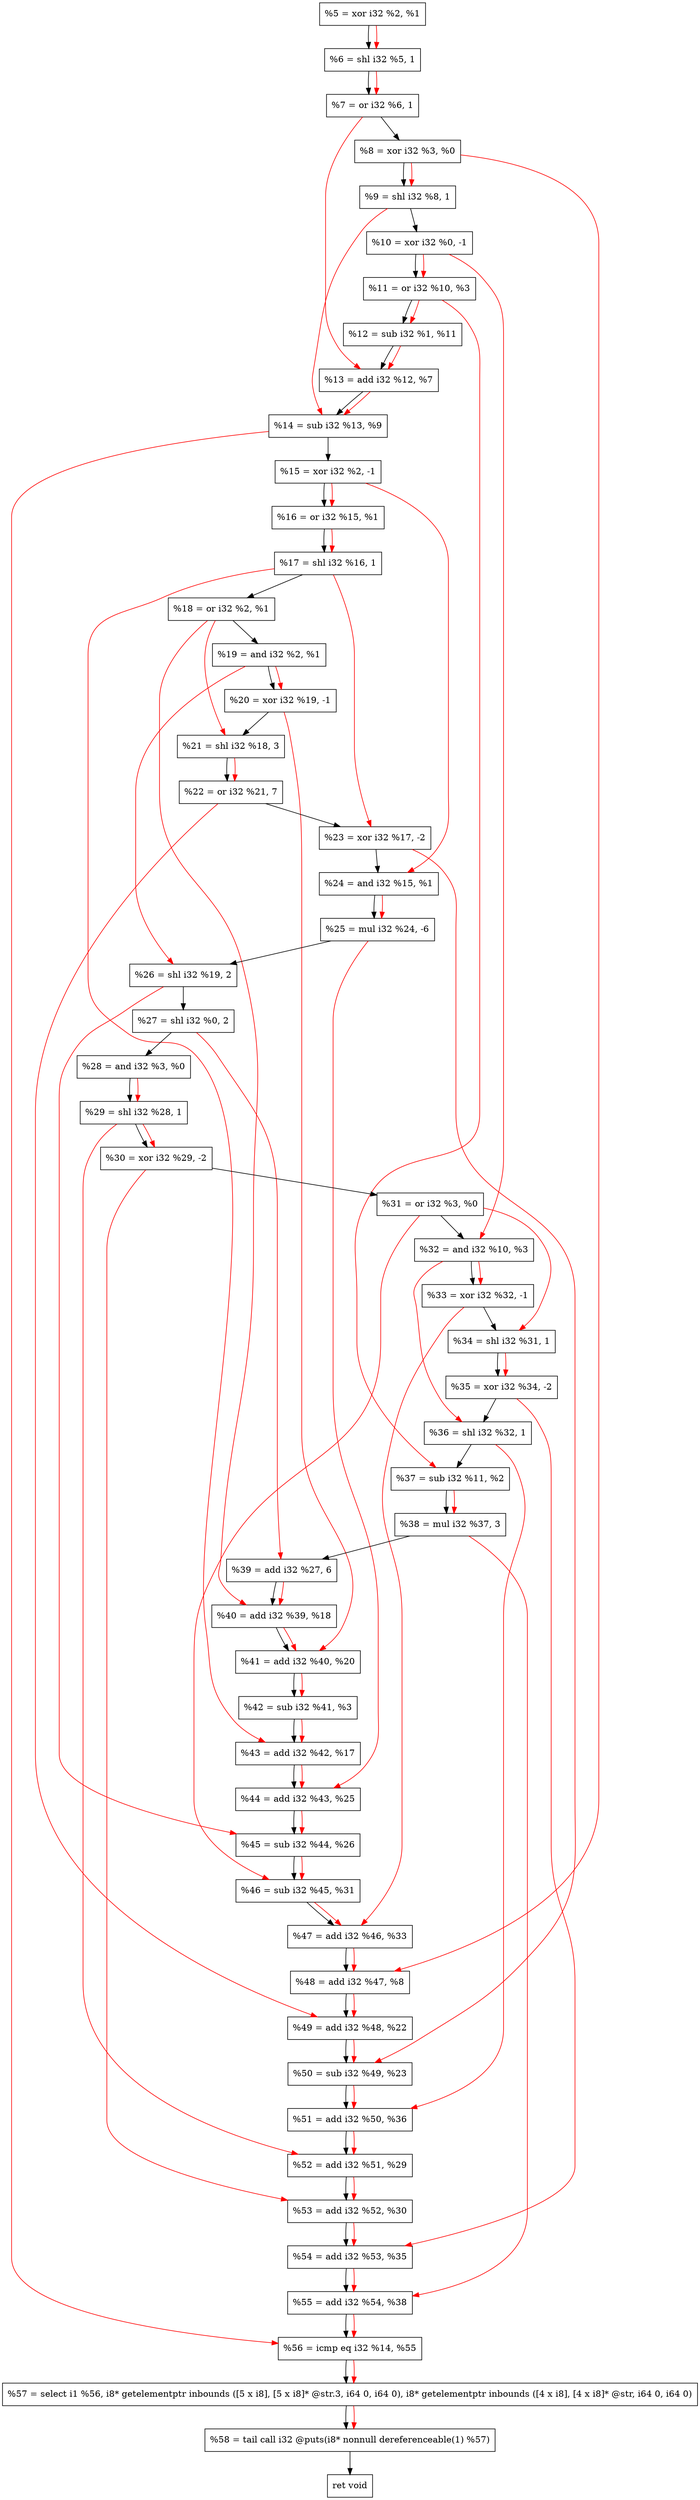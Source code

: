 digraph "DFG for'crackme' function" {
	Node0x13877b0[shape=record, label="  %5 = xor i32 %2, %1"];
	Node0x1387e30[shape=record, label="  %6 = shl i32 %5, 1"];
	Node0x1387ea0[shape=record, label="  %7 = or i32 %6, 1"];
	Node0x1387f10[shape=record, label="  %8 = xor i32 %3, %0"];
	Node0x1387f80[shape=record, label="  %9 = shl i32 %8, 1"];
	Node0x1388020[shape=record, label="  %10 = xor i32 %0, -1"];
	Node0x1388090[shape=record, label="  %11 = or i32 %10, %3"];
	Node0x1388100[shape=record, label="  %12 = sub i32 %1, %11"];
	Node0x1388170[shape=record, label="  %13 = add i32 %12, %7"];
	Node0x13881e0[shape=record, label="  %14 = sub i32 %13, %9"];
	Node0x1388250[shape=record, label="  %15 = xor i32 %2, -1"];
	Node0x13882c0[shape=record, label="  %16 = or i32 %15, %1"];
	Node0x1388330[shape=record, label="  %17 = shl i32 %16, 1"];
	Node0x13883a0[shape=record, label="  %18 = or i32 %2, %1"];
	Node0x1388410[shape=record, label="  %19 = and i32 %2, %1"];
	Node0x1388480[shape=record, label="  %20 = xor i32 %19, -1"];
	Node0x1388520[shape=record, label="  %21 = shl i32 %18, 3"];
	Node0x13885c0[shape=record, label="  %22 = or i32 %21, 7"];
	Node0x1388660[shape=record, label="  %23 = xor i32 %17, -2"];
	Node0x13886d0[shape=record, label="  %24 = and i32 %15, %1"];
	Node0x1388770[shape=record, label="  %25 = mul i32 %24, -6"];
	Node0x1388810[shape=record, label="  %26 = shl i32 %19, 2"];
	Node0x1388880[shape=record, label="  %27 = shl i32 %0, 2"];
	Node0x13888f0[shape=record, label="  %28 = and i32 %3, %0"];
	Node0x1388960[shape=record, label="  %29 = shl i32 %28, 1"];
	Node0x13889d0[shape=record, label="  %30 = xor i32 %29, -2"];
	Node0x1388a40[shape=record, label="  %31 = or i32 %3, %0"];
	Node0x1388ab0[shape=record, label="  %32 = and i32 %10, %3"];
	Node0x1388d30[shape=record, label="  %33 = xor i32 %32, -1"];
	Node0x1388da0[shape=record, label="  %34 = shl i32 %31, 1"];
	Node0x1388e10[shape=record, label="  %35 = xor i32 %34, -2"];
	Node0x1388e80[shape=record, label="  %36 = shl i32 %32, 1"];
	Node0x1388ef0[shape=record, label="  %37 = sub i32 %11, %2"];
	Node0x1388f60[shape=record, label="  %38 = mul i32 %37, 3"];
	Node0x1389000[shape=record, label="  %39 = add i32 %27, 6"];
	Node0x1389070[shape=record, label="  %40 = add i32 %39, %18"];
	Node0x13890e0[shape=record, label="  %41 = add i32 %40, %20"];
	Node0x1389150[shape=record, label="  %42 = sub i32 %41, %3"];
	Node0x13891c0[shape=record, label="  %43 = add i32 %42, %17"];
	Node0x1389230[shape=record, label="  %44 = add i32 %43, %25"];
	Node0x13892a0[shape=record, label="  %45 = sub i32 %44, %26"];
	Node0x1389310[shape=record, label="  %46 = sub i32 %45, %31"];
	Node0x1389380[shape=record, label="  %47 = add i32 %46, %33"];
	Node0x13893f0[shape=record, label="  %48 = add i32 %47, %8"];
	Node0x1389460[shape=record, label="  %49 = add i32 %48, %22"];
	Node0x13894d0[shape=record, label="  %50 = sub i32 %49, %23"];
	Node0x1389540[shape=record, label="  %51 = add i32 %50, %36"];
	Node0x13895b0[shape=record, label="  %52 = add i32 %51, %29"];
	Node0x1389620[shape=record, label="  %53 = add i32 %52, %30"];
	Node0x1389690[shape=record, label="  %54 = add i32 %53, %35"];
	Node0x1389700[shape=record, label="  %55 = add i32 %54, %38"];
	Node0x1389770[shape=record, label="  %56 = icmp eq i32 %14, %55"];
	Node0x1328268[shape=record, label="  %57 = select i1 %56, i8* getelementptr inbounds ([5 x i8], [5 x i8]* @str.3, i64 0, i64 0), i8* getelementptr inbounds ([4 x i8], [4 x i8]* @str, i64 0, i64 0)"];
	Node0x1389c10[shape=record, label="  %58 = tail call i32 @puts(i8* nonnull dereferenceable(1) %57)"];
	Node0x1389c60[shape=record, label="  ret void"];
	Node0x13877b0 -> Node0x1387e30;
	Node0x1387e30 -> Node0x1387ea0;
	Node0x1387ea0 -> Node0x1387f10;
	Node0x1387f10 -> Node0x1387f80;
	Node0x1387f80 -> Node0x1388020;
	Node0x1388020 -> Node0x1388090;
	Node0x1388090 -> Node0x1388100;
	Node0x1388100 -> Node0x1388170;
	Node0x1388170 -> Node0x13881e0;
	Node0x13881e0 -> Node0x1388250;
	Node0x1388250 -> Node0x13882c0;
	Node0x13882c0 -> Node0x1388330;
	Node0x1388330 -> Node0x13883a0;
	Node0x13883a0 -> Node0x1388410;
	Node0x1388410 -> Node0x1388480;
	Node0x1388480 -> Node0x1388520;
	Node0x1388520 -> Node0x13885c0;
	Node0x13885c0 -> Node0x1388660;
	Node0x1388660 -> Node0x13886d0;
	Node0x13886d0 -> Node0x1388770;
	Node0x1388770 -> Node0x1388810;
	Node0x1388810 -> Node0x1388880;
	Node0x1388880 -> Node0x13888f0;
	Node0x13888f0 -> Node0x1388960;
	Node0x1388960 -> Node0x13889d0;
	Node0x13889d0 -> Node0x1388a40;
	Node0x1388a40 -> Node0x1388ab0;
	Node0x1388ab0 -> Node0x1388d30;
	Node0x1388d30 -> Node0x1388da0;
	Node0x1388da0 -> Node0x1388e10;
	Node0x1388e10 -> Node0x1388e80;
	Node0x1388e80 -> Node0x1388ef0;
	Node0x1388ef0 -> Node0x1388f60;
	Node0x1388f60 -> Node0x1389000;
	Node0x1389000 -> Node0x1389070;
	Node0x1389070 -> Node0x13890e0;
	Node0x13890e0 -> Node0x1389150;
	Node0x1389150 -> Node0x13891c0;
	Node0x13891c0 -> Node0x1389230;
	Node0x1389230 -> Node0x13892a0;
	Node0x13892a0 -> Node0x1389310;
	Node0x1389310 -> Node0x1389380;
	Node0x1389380 -> Node0x13893f0;
	Node0x13893f0 -> Node0x1389460;
	Node0x1389460 -> Node0x13894d0;
	Node0x13894d0 -> Node0x1389540;
	Node0x1389540 -> Node0x13895b0;
	Node0x13895b0 -> Node0x1389620;
	Node0x1389620 -> Node0x1389690;
	Node0x1389690 -> Node0x1389700;
	Node0x1389700 -> Node0x1389770;
	Node0x1389770 -> Node0x1328268;
	Node0x1328268 -> Node0x1389c10;
	Node0x1389c10 -> Node0x1389c60;
edge [color=red]
	Node0x13877b0 -> Node0x1387e30;
	Node0x1387e30 -> Node0x1387ea0;
	Node0x1387f10 -> Node0x1387f80;
	Node0x1388020 -> Node0x1388090;
	Node0x1388090 -> Node0x1388100;
	Node0x1388100 -> Node0x1388170;
	Node0x1387ea0 -> Node0x1388170;
	Node0x1388170 -> Node0x13881e0;
	Node0x1387f80 -> Node0x13881e0;
	Node0x1388250 -> Node0x13882c0;
	Node0x13882c0 -> Node0x1388330;
	Node0x1388410 -> Node0x1388480;
	Node0x13883a0 -> Node0x1388520;
	Node0x1388520 -> Node0x13885c0;
	Node0x1388330 -> Node0x1388660;
	Node0x1388250 -> Node0x13886d0;
	Node0x13886d0 -> Node0x1388770;
	Node0x1388410 -> Node0x1388810;
	Node0x13888f0 -> Node0x1388960;
	Node0x1388960 -> Node0x13889d0;
	Node0x1388020 -> Node0x1388ab0;
	Node0x1388ab0 -> Node0x1388d30;
	Node0x1388a40 -> Node0x1388da0;
	Node0x1388da0 -> Node0x1388e10;
	Node0x1388ab0 -> Node0x1388e80;
	Node0x1388090 -> Node0x1388ef0;
	Node0x1388ef0 -> Node0x1388f60;
	Node0x1388880 -> Node0x1389000;
	Node0x1389000 -> Node0x1389070;
	Node0x13883a0 -> Node0x1389070;
	Node0x1389070 -> Node0x13890e0;
	Node0x1388480 -> Node0x13890e0;
	Node0x13890e0 -> Node0x1389150;
	Node0x1389150 -> Node0x13891c0;
	Node0x1388330 -> Node0x13891c0;
	Node0x13891c0 -> Node0x1389230;
	Node0x1388770 -> Node0x1389230;
	Node0x1389230 -> Node0x13892a0;
	Node0x1388810 -> Node0x13892a0;
	Node0x13892a0 -> Node0x1389310;
	Node0x1388a40 -> Node0x1389310;
	Node0x1389310 -> Node0x1389380;
	Node0x1388d30 -> Node0x1389380;
	Node0x1389380 -> Node0x13893f0;
	Node0x1387f10 -> Node0x13893f0;
	Node0x13893f0 -> Node0x1389460;
	Node0x13885c0 -> Node0x1389460;
	Node0x1389460 -> Node0x13894d0;
	Node0x1388660 -> Node0x13894d0;
	Node0x13894d0 -> Node0x1389540;
	Node0x1388e80 -> Node0x1389540;
	Node0x1389540 -> Node0x13895b0;
	Node0x1388960 -> Node0x13895b0;
	Node0x13895b0 -> Node0x1389620;
	Node0x13889d0 -> Node0x1389620;
	Node0x1389620 -> Node0x1389690;
	Node0x1388e10 -> Node0x1389690;
	Node0x1389690 -> Node0x1389700;
	Node0x1388f60 -> Node0x1389700;
	Node0x13881e0 -> Node0x1389770;
	Node0x1389700 -> Node0x1389770;
	Node0x1389770 -> Node0x1328268;
	Node0x1328268 -> Node0x1389c10;
}
